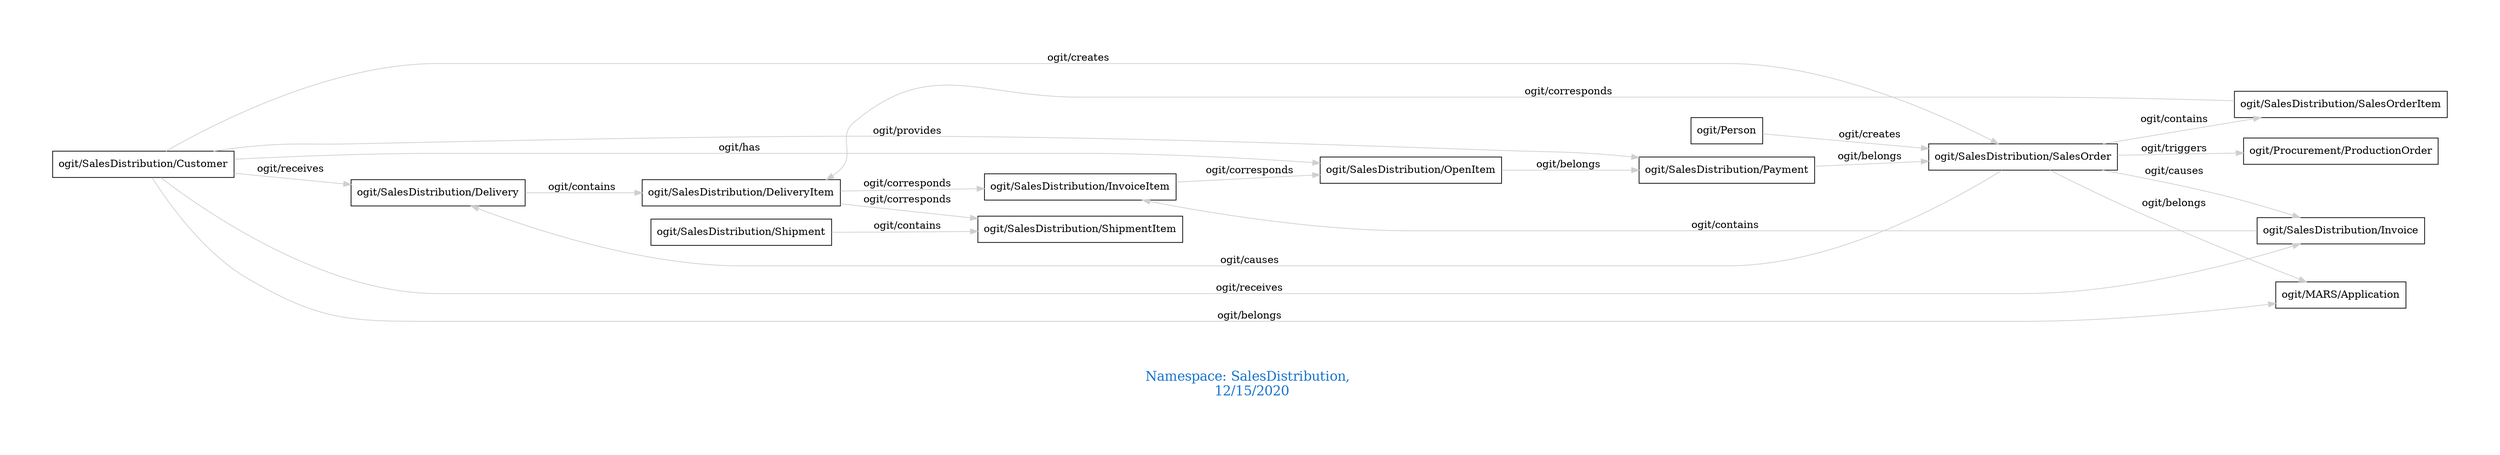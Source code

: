 digraph OGIT_ontology {
 graph [ rankdir= LR,pad=1 
fontsize = 18,
fontcolor= dodgerblue3,label = "\n\n\nNamespace: SalesDistribution, \n 12/15/2020"];
node[shape=polygon];
edge [  color="gray81"];

   "ogit/SalesDistribution/Delivery" -> "ogit/SalesDistribution/DeliveryItem" [label="   ogit/contains    "];
   "ogit/SalesDistribution/Invoice" -> "ogit/SalesDistribution/InvoiceItem" [label="   ogit/contains    "];
   "ogit/SalesDistribution/SalesOrder" -> "ogit/SalesDistribution/SalesOrderItem" [label="   ogit/contains    "];
   "ogit/SalesDistribution/Shipment" -> "ogit/SalesDistribution/ShipmentItem" [label="   ogit/contains    "];
   "ogit/SalesDistribution/SalesOrder" -> "ogit/Procurement/ProductionOrder" [label="   ogit/triggers    "];
   "ogit/SalesDistribution/Customer" -> "ogit/SalesDistribution/SalesOrder" [label="   ogit/creates    "];
   "ogit/Person" -> "ogit/SalesDistribution/SalesOrder" [label="   ogit/creates    "];
   "ogit/SalesDistribution/DeliveryItem" -> "ogit/SalesDistribution/InvoiceItem" [label="   ogit/corresponds    "];
   "ogit/SalesDistribution/DeliveryItem" -> "ogit/SalesDistribution/ShipmentItem" [label="   ogit/corresponds    "];
   "ogit/SalesDistribution/InvoiceItem" -> "ogit/SalesDistribution/OpenItem" [label="   ogit/corresponds    "];
   "ogit/SalesDistribution/SalesOrderItem" -> "ogit/SalesDistribution/DeliveryItem" [label="   ogit/corresponds    "];
   "ogit/SalesDistribution/Customer" -> "ogit/SalesDistribution/Payment" [label="   ogit/provides    "];
   "ogit/SalesDistribution/SalesOrder" -> "ogit/SalesDistribution/Delivery" [label="   ogit/causes    "];
   "ogit/SalesDistribution/SalesOrder" -> "ogit/SalesDistribution/Invoice" [label="   ogit/causes    "];
   "ogit/SalesDistribution/Customer" -> "ogit/MARS/Application" [label="   ogit/belongs    "];
   "ogit/SalesDistribution/OpenItem" -> "ogit/SalesDistribution/Payment" [label="   ogit/belongs    "];
   "ogit/SalesDistribution/Payment" -> "ogit/SalesDistribution/SalesOrder" [label="   ogit/belongs    "];
   "ogit/SalesDistribution/SalesOrder" -> "ogit/MARS/Application" [label="   ogit/belongs    "];
   "ogit/SalesDistribution/Customer" -> "ogit/SalesDistribution/Delivery" [label="   ogit/receives    "];
   "ogit/SalesDistribution/Customer" -> "ogit/SalesDistribution/Invoice" [label="   ogit/receives    "];
   "ogit/SalesDistribution/Customer" -> "ogit/SalesDistribution/OpenItem" [label="   ogit/has    "];
}
